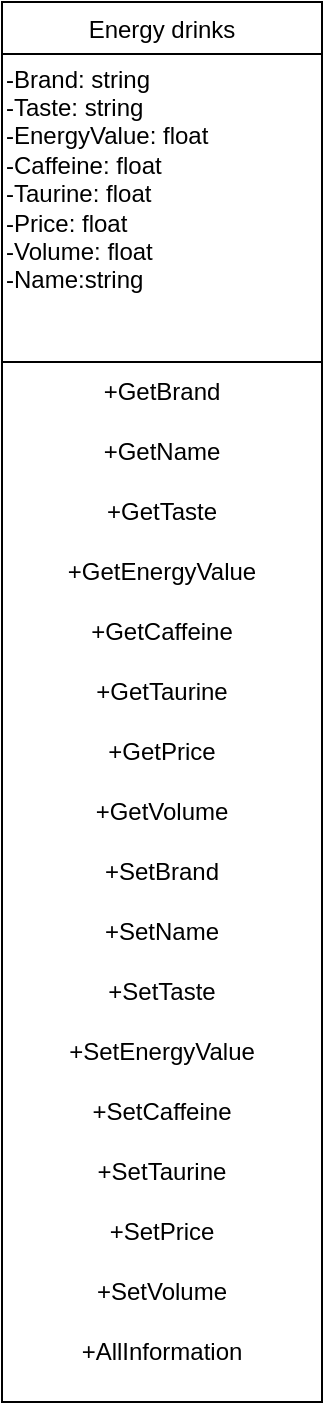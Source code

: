 <mxfile version="15.8.2" type="github">
  <diagram id="C5RBs43oDa-KdzZeNtuy" name="Page-1">
    <mxGraphModel dx="1185" dy="662" grid="1" gridSize="10" guides="1" tooltips="1" connect="1" arrows="1" fold="1" page="1" pageScale="1" pageWidth="827" pageHeight="1169" math="0" shadow="0">
      <root>
        <mxCell id="WIyWlLk6GJQsqaUBKTNV-0" />
        <mxCell id="WIyWlLk6GJQsqaUBKTNV-1" parent="WIyWlLk6GJQsqaUBKTNV-0" />
        <mxCell id="zkfFHV4jXpPFQw0GAbJ--17" value="Energy drinks" style="swimlane;fontStyle=0;align=center;verticalAlign=top;childLayout=stackLayout;horizontal=1;startSize=26;horizontalStack=0;resizeParent=1;resizeLast=0;collapsible=1;marginBottom=0;rounded=0;shadow=0;strokeWidth=1;" parent="WIyWlLk6GJQsqaUBKTNV-1" vertex="1">
          <mxGeometry x="280" y="570" width="160" height="700" as="geometry">
            <mxRectangle x="550" y="140" width="160" height="26" as="alternateBounds" />
          </mxGeometry>
        </mxCell>
        <mxCell id="570bbLZpeUChZeXISY6o-0" value="&lt;div&gt;-Brand: string&lt;/div&gt;&lt;div&gt;-Taste: string&lt;/div&gt;&lt;div&gt;-EnergyValue: float&lt;/div&gt;&lt;div&gt;-Сaffeine: float&amp;nbsp;&lt;/div&gt;&lt;div&gt;-Taurine: float&lt;/div&gt;&lt;div&gt;-Price: float&lt;br&gt;&lt;/div&gt;&lt;div&gt;-Volume: float&lt;br&gt;&lt;/div&gt;&lt;div&gt;-Name:string&lt;/div&gt;&lt;div&gt;&lt;br&gt;&lt;/div&gt;&lt;div&gt;&lt;br&gt;&lt;/div&gt;" style="text;html=1;strokeColor=none;fillColor=none;align=left;verticalAlign=middle;whiteSpace=wrap;rounded=0;" parent="zkfFHV4jXpPFQw0GAbJ--17" vertex="1">
          <mxGeometry y="26" width="160" height="154" as="geometry" />
        </mxCell>
        <mxCell id="570bbLZpeUChZeXISY6o-3" value="" style="endArrow=none;html=1;rounded=0;entryX=1;entryY=1;entryDx=0;entryDy=0;exitX=0;exitY=1;exitDx=0;exitDy=0;" parent="zkfFHV4jXpPFQw0GAbJ--17" source="570bbLZpeUChZeXISY6o-0" target="570bbLZpeUChZeXISY6o-0" edge="1">
          <mxGeometry width="50" height="50" relative="1" as="geometry">
            <mxPoint x="80" y="370" as="sourcePoint" />
            <mxPoint x="130" y="320" as="targetPoint" />
          </mxGeometry>
        </mxCell>
        <mxCell id="Ze1ppM-xDqqRpbjvohdM-0" value="+GetBrand" style="text;html=1;strokeColor=none;fillColor=none;align=center;verticalAlign=middle;whiteSpace=wrap;rounded=0;" parent="zkfFHV4jXpPFQw0GAbJ--17" vertex="1">
          <mxGeometry y="180" width="160" height="30" as="geometry" />
        </mxCell>
        <mxCell id="d98jHbBEyLSV6FEDs4S4-0" value="+GetName" style="text;html=1;strokeColor=none;fillColor=none;align=center;verticalAlign=middle;whiteSpace=wrap;rounded=0;" vertex="1" parent="zkfFHV4jXpPFQw0GAbJ--17">
          <mxGeometry y="210" width="160" height="30" as="geometry" />
        </mxCell>
        <mxCell id="d98jHbBEyLSV6FEDs4S4-1" value="+GetTaste" style="text;html=1;strokeColor=none;fillColor=none;align=center;verticalAlign=middle;whiteSpace=wrap;rounded=0;" vertex="1" parent="zkfFHV4jXpPFQw0GAbJ--17">
          <mxGeometry y="240" width="160" height="30" as="geometry" />
        </mxCell>
        <mxCell id="d98jHbBEyLSV6FEDs4S4-2" value="+GetEnergyValue" style="text;html=1;strokeColor=none;fillColor=none;align=center;verticalAlign=middle;whiteSpace=wrap;rounded=0;" vertex="1" parent="zkfFHV4jXpPFQw0GAbJ--17">
          <mxGeometry y="270" width="160" height="30" as="geometry" />
        </mxCell>
        <mxCell id="d98jHbBEyLSV6FEDs4S4-3" value="+GetСaffeine" style="text;html=1;strokeColor=none;fillColor=none;align=center;verticalAlign=middle;whiteSpace=wrap;rounded=0;" vertex="1" parent="zkfFHV4jXpPFQw0GAbJ--17">
          <mxGeometry y="300" width="160" height="30" as="geometry" />
        </mxCell>
        <mxCell id="d98jHbBEyLSV6FEDs4S4-4" value="+GetTaurine" style="text;html=1;strokeColor=none;fillColor=none;align=center;verticalAlign=middle;whiteSpace=wrap;rounded=0;" vertex="1" parent="zkfFHV4jXpPFQw0GAbJ--17">
          <mxGeometry y="330" width="160" height="30" as="geometry" />
        </mxCell>
        <mxCell id="d98jHbBEyLSV6FEDs4S4-5" value="+GetPrice" style="text;html=1;strokeColor=none;fillColor=none;align=center;verticalAlign=middle;whiteSpace=wrap;rounded=0;" vertex="1" parent="zkfFHV4jXpPFQw0GAbJ--17">
          <mxGeometry y="360" width="160" height="30" as="geometry" />
        </mxCell>
        <mxCell id="d98jHbBEyLSV6FEDs4S4-6" value="+GetVolume" style="text;html=1;strokeColor=none;fillColor=none;align=center;verticalAlign=middle;whiteSpace=wrap;rounded=0;" vertex="1" parent="zkfFHV4jXpPFQw0GAbJ--17">
          <mxGeometry y="390" width="160" height="30" as="geometry" />
        </mxCell>
        <mxCell id="d98jHbBEyLSV6FEDs4S4-7" value="+SetBrand" style="text;html=1;strokeColor=none;fillColor=none;align=center;verticalAlign=middle;whiteSpace=wrap;rounded=0;" vertex="1" parent="zkfFHV4jXpPFQw0GAbJ--17">
          <mxGeometry y="420" width="160" height="30" as="geometry" />
        </mxCell>
        <mxCell id="d98jHbBEyLSV6FEDs4S4-8" value="+SetName" style="text;html=1;strokeColor=none;fillColor=none;align=center;verticalAlign=middle;whiteSpace=wrap;rounded=0;" vertex="1" parent="zkfFHV4jXpPFQw0GAbJ--17">
          <mxGeometry y="450" width="160" height="30" as="geometry" />
        </mxCell>
        <mxCell id="d98jHbBEyLSV6FEDs4S4-9" value="+SetTaste" style="text;html=1;strokeColor=none;fillColor=none;align=center;verticalAlign=middle;whiteSpace=wrap;rounded=0;" vertex="1" parent="zkfFHV4jXpPFQw0GAbJ--17">
          <mxGeometry y="480" width="160" height="30" as="geometry" />
        </mxCell>
        <mxCell id="d98jHbBEyLSV6FEDs4S4-10" value="+SetEnergyValue" style="text;html=1;strokeColor=none;fillColor=none;align=center;verticalAlign=middle;whiteSpace=wrap;rounded=0;" vertex="1" parent="zkfFHV4jXpPFQw0GAbJ--17">
          <mxGeometry y="510" width="160" height="30" as="geometry" />
        </mxCell>
        <mxCell id="d98jHbBEyLSV6FEDs4S4-11" value="+SetСaffeine" style="text;html=1;strokeColor=none;fillColor=none;align=center;verticalAlign=middle;whiteSpace=wrap;rounded=0;" vertex="1" parent="zkfFHV4jXpPFQw0GAbJ--17">
          <mxGeometry y="540" width="160" height="30" as="geometry" />
        </mxCell>
        <mxCell id="d98jHbBEyLSV6FEDs4S4-12" value="+SetTaurine" style="text;html=1;strokeColor=none;fillColor=none;align=center;verticalAlign=middle;whiteSpace=wrap;rounded=0;" vertex="1" parent="zkfFHV4jXpPFQw0GAbJ--17">
          <mxGeometry y="570" width="160" height="30" as="geometry" />
        </mxCell>
        <mxCell id="d98jHbBEyLSV6FEDs4S4-13" value="+SetPrice" style="text;html=1;strokeColor=none;fillColor=none;align=center;verticalAlign=middle;whiteSpace=wrap;rounded=0;" vertex="1" parent="zkfFHV4jXpPFQw0GAbJ--17">
          <mxGeometry y="600" width="160" height="30" as="geometry" />
        </mxCell>
        <mxCell id="d98jHbBEyLSV6FEDs4S4-14" value="+SetVolume" style="text;html=1;strokeColor=none;fillColor=none;align=center;verticalAlign=middle;whiteSpace=wrap;rounded=0;" vertex="1" parent="zkfFHV4jXpPFQw0GAbJ--17">
          <mxGeometry y="630" width="160" height="30" as="geometry" />
        </mxCell>
        <mxCell id="d98jHbBEyLSV6FEDs4S4-15" value="+AllInformation" style="text;html=1;strokeColor=none;fillColor=none;align=center;verticalAlign=middle;whiteSpace=wrap;rounded=0;" vertex="1" parent="zkfFHV4jXpPFQw0GAbJ--17">
          <mxGeometry y="660" width="160" height="30" as="geometry" />
        </mxCell>
      </root>
    </mxGraphModel>
  </diagram>
</mxfile>
